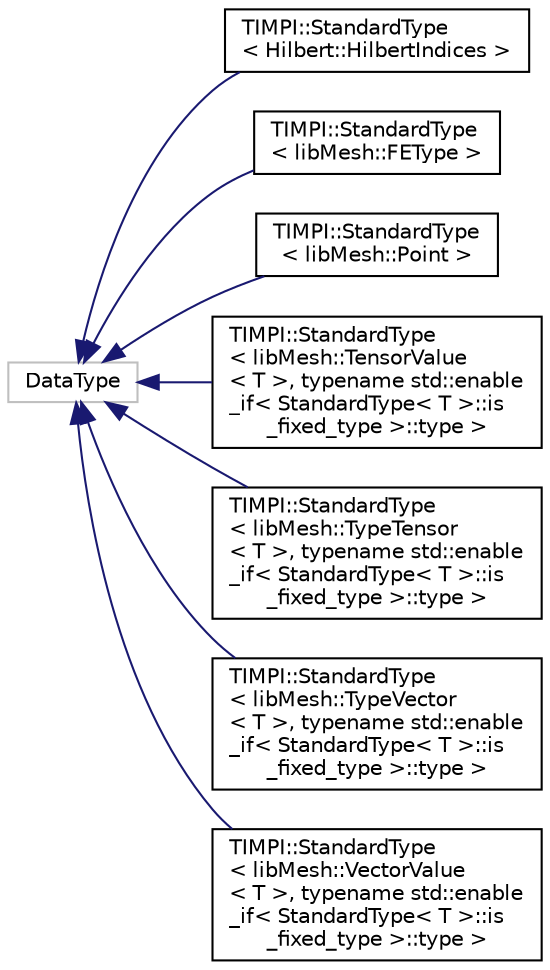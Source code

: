 digraph "类继承关系图"
{
 // INTERACTIVE_SVG=YES
  edge [fontname="Helvetica",fontsize="10",labelfontname="Helvetica",labelfontsize="10"];
  node [fontname="Helvetica",fontsize="10",shape=record];
  rankdir="LR";
  Node1 [label="DataType",height=0.2,width=0.4,color="grey75", fillcolor="white", style="filled"];
  Node1 -> Node2 [dir="back",color="midnightblue",fontsize="10",style="solid",fontname="Helvetica"];
  Node2 [label="TIMPI::StandardType\l\< Hilbert::HilbertIndices \>",height=0.2,width=0.4,color="black", fillcolor="white", style="filled",URL="$classTIMPI_1_1StandardType_3_01Hilbert_1_1HilbertIndices_01_4.html"];
  Node1 -> Node3 [dir="back",color="midnightblue",fontsize="10",style="solid",fontname="Helvetica"];
  Node3 [label="TIMPI::StandardType\l\< libMesh::FEType \>",height=0.2,width=0.4,color="black", fillcolor="white", style="filled",URL="$classTIMPI_1_1StandardType_3_01libMesh_1_1FEType_01_4.html"];
  Node1 -> Node4 [dir="back",color="midnightblue",fontsize="10",style="solid",fontname="Helvetica"];
  Node4 [label="TIMPI::StandardType\l\< libMesh::Point \>",height=0.2,width=0.4,color="black", fillcolor="white", style="filled",URL="$classTIMPI_1_1StandardType_3_01libMesh_1_1Point_01_4.html"];
  Node1 -> Node5 [dir="back",color="midnightblue",fontsize="10",style="solid",fontname="Helvetica"];
  Node5 [label="TIMPI::StandardType\l\< libMesh::TensorValue\l\< T \>, typename std::enable\l_if\< StandardType\< T \>::is\l_fixed_type \>::type \>",height=0.2,width=0.4,color="black", fillcolor="white", style="filled",URL="$classTIMPI_1_1StandardType_3_01libMesh_1_1TensorValue_3_01T_01_4_00_01typename_01std_1_1enable__21bf7a88fea0ab8b4785eaa1dc8a9470.html"];
  Node1 -> Node6 [dir="back",color="midnightblue",fontsize="10",style="solid",fontname="Helvetica"];
  Node6 [label="TIMPI::StandardType\l\< libMesh::TypeTensor\l\< T \>, typename std::enable\l_if\< StandardType\< T \>::is\l_fixed_type \>::type \>",height=0.2,width=0.4,color="black", fillcolor="white", style="filled",URL="$classTIMPI_1_1StandardType_3_01libMesh_1_1TypeTensor_3_01T_01_4_00_01typename_01std_1_1enable__ieecbf6b23f220e8aa19704a750d9fd68.html"];
  Node1 -> Node7 [dir="back",color="midnightblue",fontsize="10",style="solid",fontname="Helvetica"];
  Node7 [label="TIMPI::StandardType\l\< libMesh::TypeVector\l\< T \>, typename std::enable\l_if\< StandardType\< T \>::is\l_fixed_type \>::type \>",height=0.2,width=0.4,color="black", fillcolor="white", style="filled",URL="$classTIMPI_1_1StandardType_3_01libMesh_1_1TypeVector_3_01T_01_4_00_01typename_01std_1_1enable__i3f53ca3a196f4e662cc4c1d46a6ba0d3.html"];
  Node1 -> Node8 [dir="back",color="midnightblue",fontsize="10",style="solid",fontname="Helvetica"];
  Node8 [label="TIMPI::StandardType\l\< libMesh::VectorValue\l\< T \>, typename std::enable\l_if\< StandardType\< T \>::is\l_fixed_type \>::type \>",height=0.2,width=0.4,color="black", fillcolor="white", style="filled",URL="$classTIMPI_1_1StandardType_3_01libMesh_1_1VectorValue_3_01T_01_4_00_01typename_01std_1_1enable__70cd2790b515158b46c355241a54e88e.html"];
}
